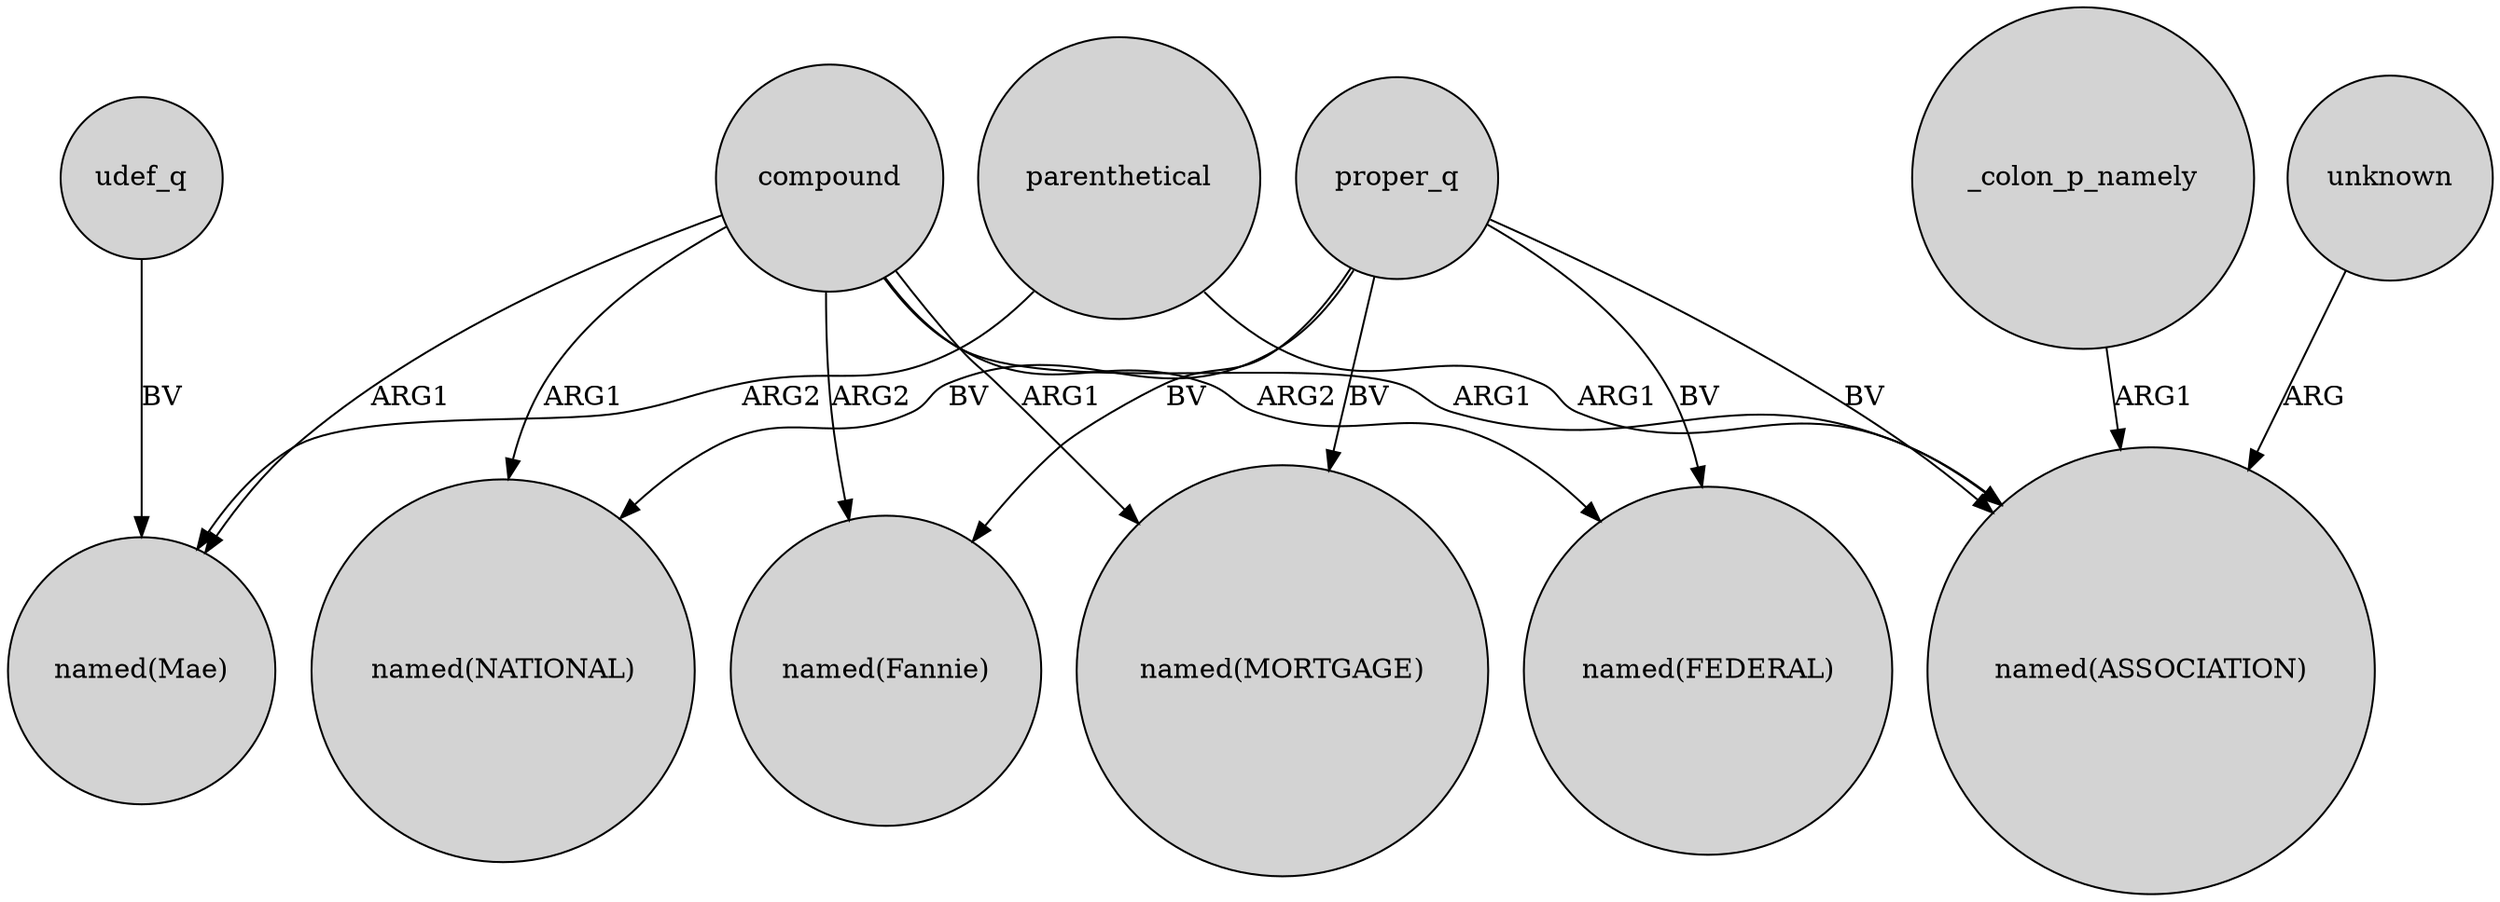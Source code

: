 digraph {
	node [shape=circle style=filled]
	udef_q -> "named(Mae)" [label=BV]
	compound -> "named(NATIONAL)" [label=ARG1]
	proper_q -> "named(NATIONAL)" [label=BV]
	compound -> "named(Fannie)" [label=ARG2]
	unknown -> "named(ASSOCIATION)" [label=ARG]
	parenthetical -> "named(Mae)" [label=ARG2]
	proper_q -> "named(Fannie)" [label=BV]
	compound -> "named(ASSOCIATION)" [label=ARG1]
	proper_q -> "named(FEDERAL)" [label=BV]
	parenthetical -> "named(ASSOCIATION)" [label=ARG1]
	compound -> "named(Mae)" [label=ARG1]
	compound -> "named(FEDERAL)" [label=ARG2]
	compound -> "named(MORTGAGE)" [label=ARG1]
	proper_q -> "named(ASSOCIATION)" [label=BV]
	_colon_p_namely -> "named(ASSOCIATION)" [label=ARG1]
	proper_q -> "named(MORTGAGE)" [label=BV]
}
